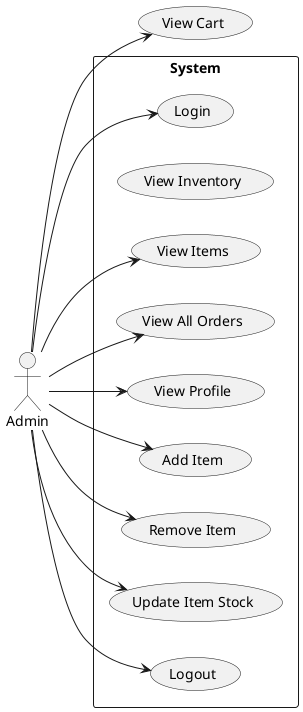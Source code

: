 @startuml Admin
left to right direction
actor Admin
rectangle "System" as system {
  (Login)
  (View Inventory)
  (View Items)
  (View All Orders)
  (View Profile)
  (Add Item)
  (Remove Item)
  (Update Item Stock)
  (Logout)
}
Admin --> (Login)
Admin --> (View Cart)
Admin --> (View Items)
Admin --> (View All Orders)
Admin --> (View Profile)
Admin --> (Add Item)
Admin --> (Remove Item)
Admin --> (Update Item Stock)
Admin --> (Logout)
@enduml
